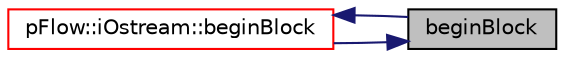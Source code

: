 digraph "beginBlock"
{
 // LATEX_PDF_SIZE
  edge [fontname="Helvetica",fontsize="10",labelfontname="Helvetica",labelfontsize="10"];
  node [fontname="Helvetica",fontsize="10",shape=record];
  rankdir="RL";
  Node1 [label="beginBlock",height=0.2,width=0.4,color="black", fillcolor="grey75", style="filled", fontcolor="black",tooltip="Write begin block group without a name."];
  Node1 -> Node2 [dir="back",color="midnightblue",fontsize="10",style="solid",fontname="Helvetica"];
  Node2 [label="pFlow::iOstream::beginBlock",height=0.2,width=0.4,color="red", fillcolor="white", style="filled",URL="$classpFlow_1_1iOstream.html#ab440fa44645864fa1f9595b19d77bed0",tooltip="Write begin block group with a name Increments indentation, adds newline."];
  Node2 -> Node1 [dir="back",color="midnightblue",fontsize="10",style="solid",fontname="Helvetica"];
}
